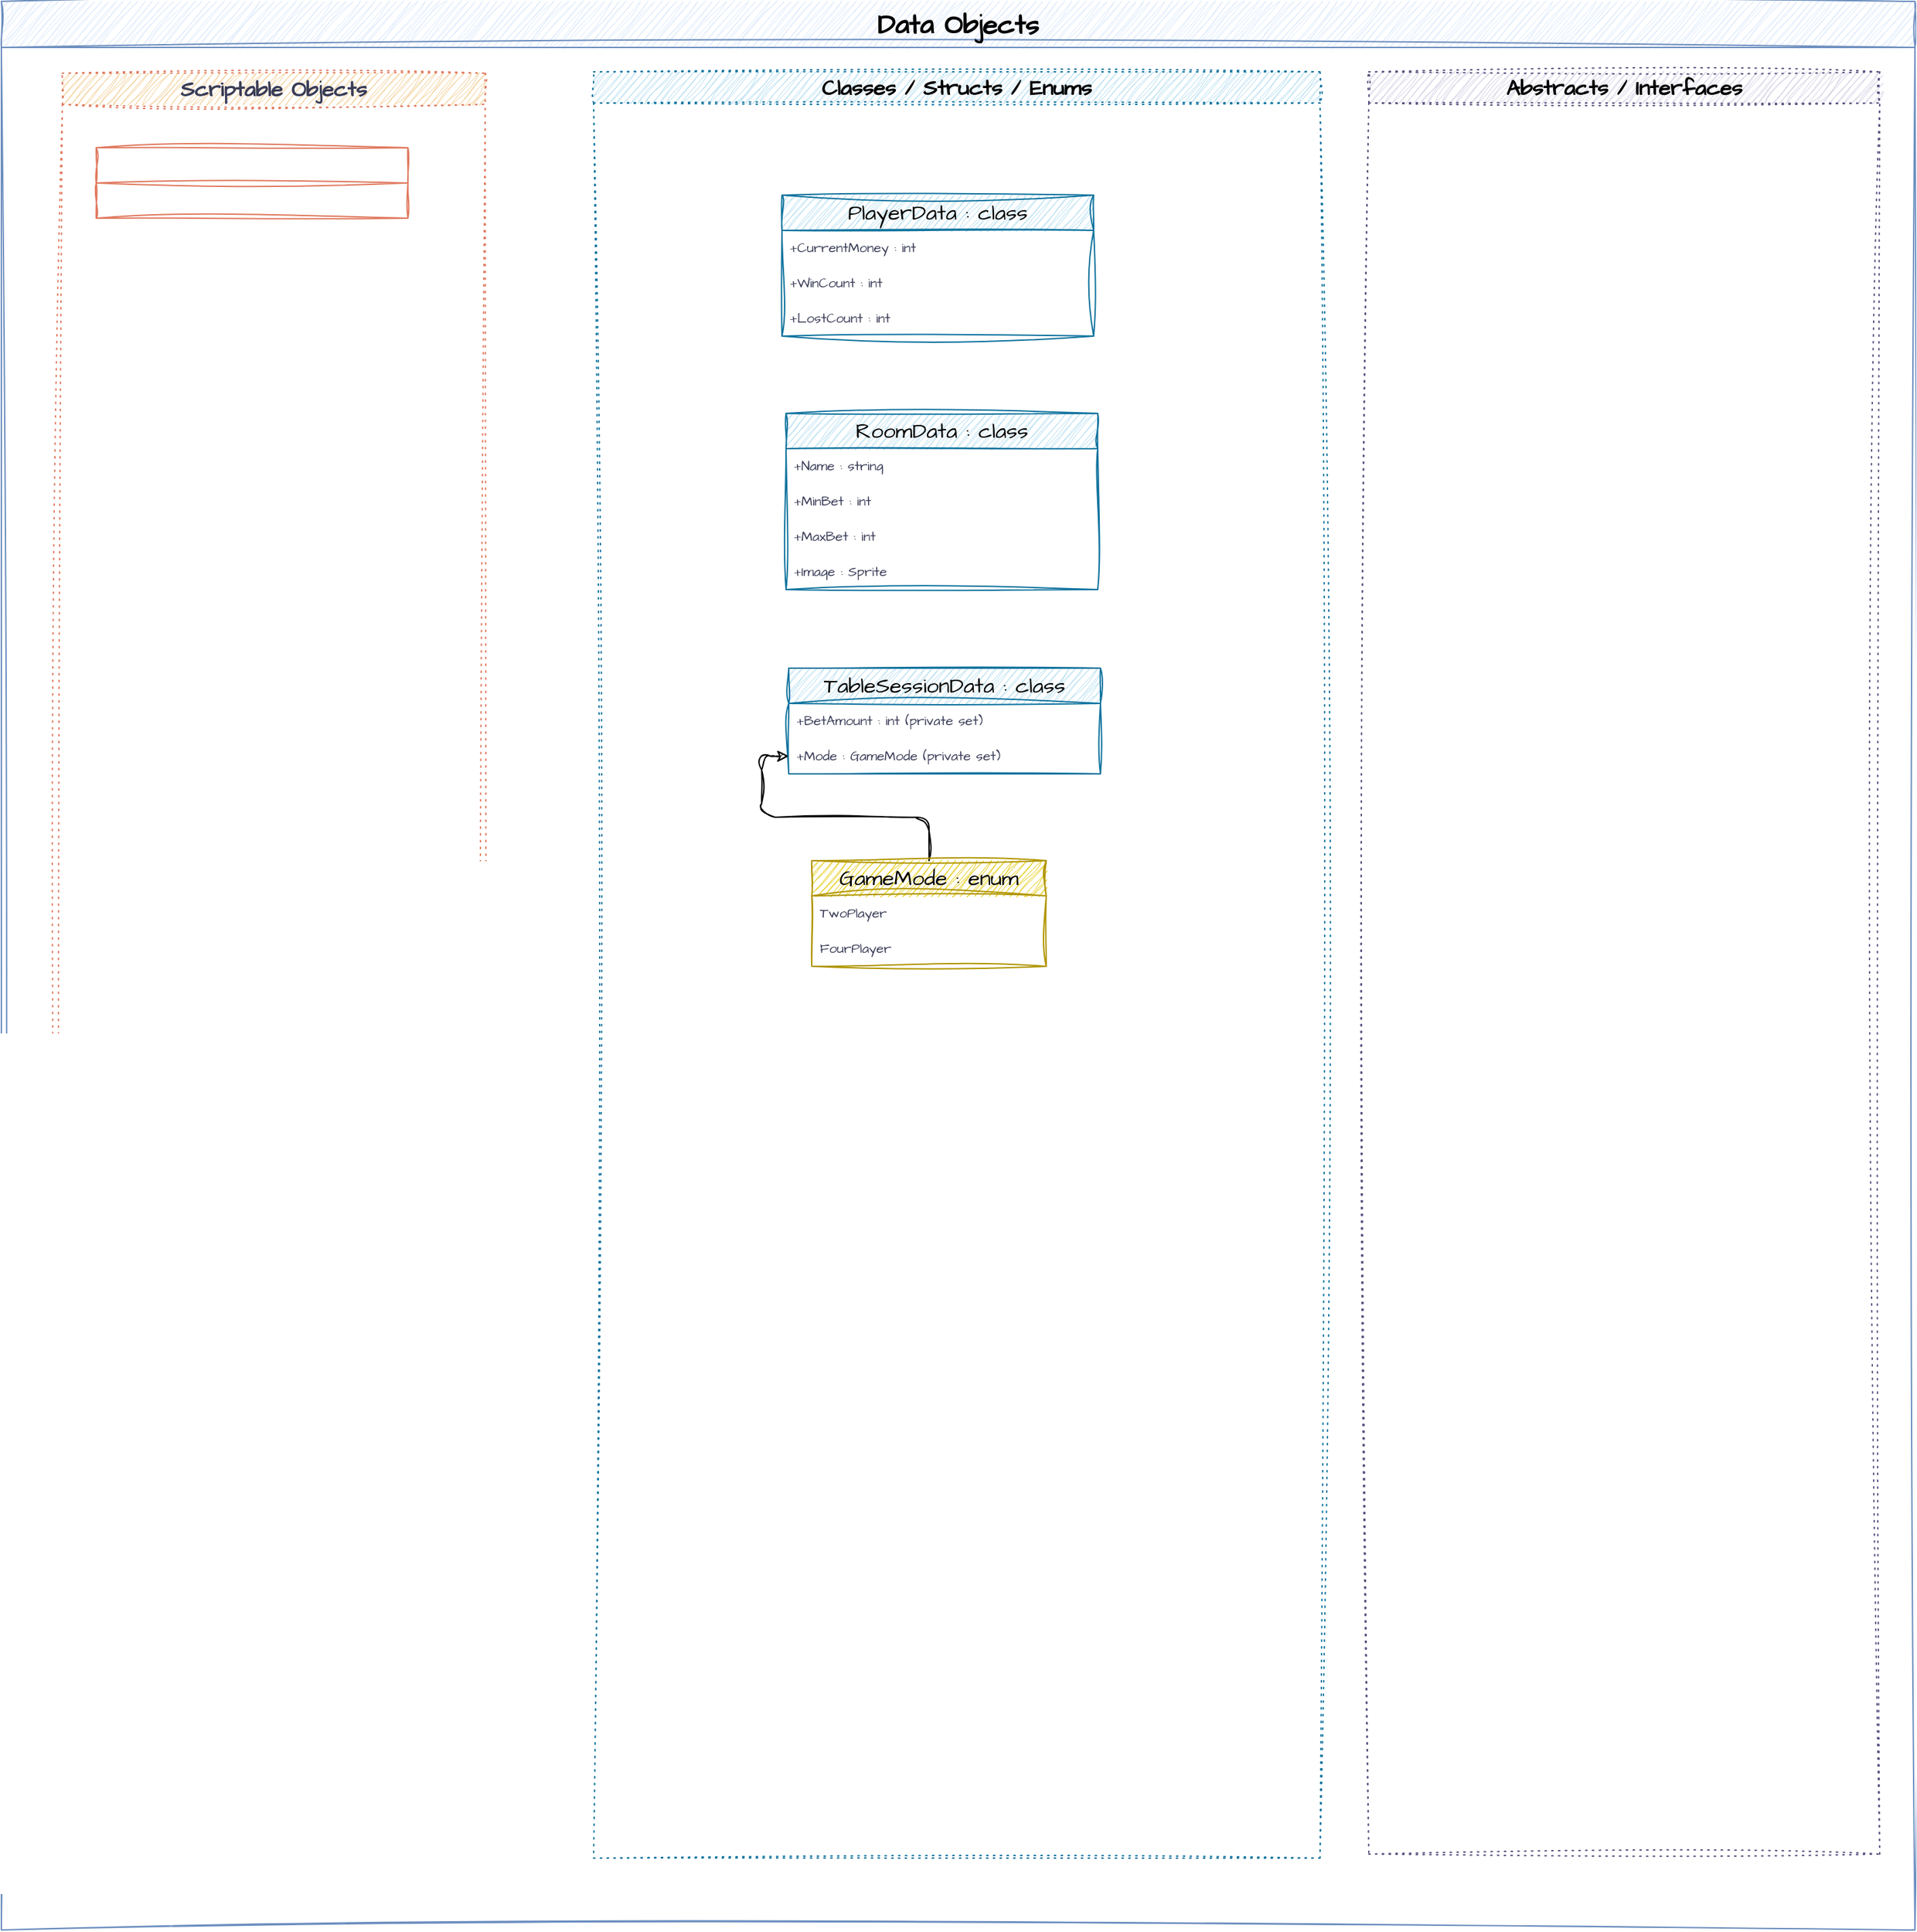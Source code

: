 <mxfile version="26.0.14">
  <diagram id="R2lEEEUBdFMjLlhIrx00" name="Page-1">
    <mxGraphModel dx="1647" dy="859" grid="0" gridSize="10" guides="0" tooltips="1" connect="1" arrows="1" fold="1" page="1" pageScale="1" pageWidth="10000" pageHeight="10000" math="0" shadow="0" extFonts="Permanent Marker^https://fonts.googleapis.com/css?family=Permanent+Marker">
      <root>
        <mxCell id="0" />
        <mxCell id="1" parent="0" />
        <mxCell id="sM5seYUYF9-TsOFURJws-17" value="Data Objects" style="swimlane;whiteSpace=wrap;html=1;sketch=1;hachureGap=4;jiggle=2;curveFitting=1;strokeColor=#6c8ebf;fontFamily=Architects Daughter;fontSource=https%3A%2F%2Ffonts.googleapis.com%2Fcss%3Ffamily%3DArchitects%2BDaughter;fontSize=20;fillColor=#dae8fc;startSize=34;" parent="1" vertex="1">
          <mxGeometry x="149" y="198" width="1412" height="1423" as="geometry" />
        </mxCell>
        <mxCell id="pfoFcTRtM2cgHrAYwK6Y-29" value="Scriptable Objects" style="swimlane;whiteSpace=wrap;html=1;sketch=1;hachureGap=4;jiggle=2;curveFitting=1;strokeColor=#E07A5F;fontFamily=Architects Daughter;fontSource=https%3A%2F%2Ffonts.googleapis.com%2Fcss%3Ffamily%3DArchitects%2BDaughter;fontSize=16;fontColor=#393C56;fillColor=#F2CC8F;labelBackgroundColor=none;dashed=1;dashPattern=1 4;" parent="sM5seYUYF9-TsOFURJws-17" vertex="1">
          <mxGeometry x="45" y="53" width="312" height="1317" as="geometry" />
        </mxCell>
        <mxCell id="o8G2fhGUsHrwVTccI_8I-12" value="&lt;div&gt;&lt;br&gt;&lt;/div&gt;" style="swimlane;fontStyle=0;childLayout=stackLayout;horizontal=1;startSize=26;fillColor=none;horizontalStack=0;resizeParent=1;resizeParentMax=0;resizeLast=0;collapsible=1;marginBottom=0;whiteSpace=wrap;html=1;sketch=1;hachureGap=4;jiggle=2;curveFitting=1;fontFamily=Architects Daughter;fontSource=https%3A%2F%2Ffonts.googleapis.com%2Fcss%3Ffamily%3DArchitects%2BDaughter;fontSize=16;labelBackgroundColor=none;strokeColor=#E07A5F;fontColor=#393C56;" parent="pfoFcTRtM2cgHrAYwK6Y-29" vertex="1">
          <mxGeometry x="25" y="55" width="230" height="52" as="geometry" />
        </mxCell>
        <mxCell id="pfoFcTRtM2cgHrAYwK6Y-30" value="Classes / Structs / Enums" style="swimlane;whiteSpace=wrap;html=1;sketch=1;hachureGap=4;jiggle=2;curveFitting=1;strokeColor=#10739e;fontFamily=Architects Daughter;fontSource=https%3A%2F%2Ffonts.googleapis.com%2Fcss%3Ffamily%3DArchitects%2BDaughter;fontSize=16;fillColor=#b1ddf0;labelBackgroundColor=none;dashed=1;dashPattern=1 4;" parent="sM5seYUYF9-TsOFURJws-17" vertex="1">
          <mxGeometry x="437" y="52" width="536" height="1318" as="geometry" />
        </mxCell>
        <mxCell id="o8G2fhGUsHrwVTccI_8I-22" value="PlayerData : class" style="swimlane;fontStyle=0;childLayout=stackLayout;horizontal=1;startSize=26;horizontalStack=0;resizeParent=1;resizeParentMax=0;resizeLast=0;collapsible=1;marginBottom=0;whiteSpace=wrap;html=1;sketch=1;hachureGap=4;jiggle=2;curveFitting=1;fontFamily=Architects Daughter;fontSource=https%3A%2F%2Ffonts.googleapis.com%2Fcss%3Ffamily%3DArchitects%2BDaughter;fontSize=16;labelBackgroundColor=none;fillColor=#b1ddf0;strokeColor=#10739e;" parent="pfoFcTRtM2cgHrAYwK6Y-30" vertex="1">
          <mxGeometry x="139" y="91" width="230" height="104" as="geometry" />
        </mxCell>
        <mxCell id="o8G2fhGUsHrwVTccI_8I-23" value="+CurrentMoney : int" style="text;strokeColor=none;fillColor=none;align=left;verticalAlign=top;spacingLeft=4;spacingRight=4;overflow=hidden;rotatable=0;points=[[0,0.5],[1,0.5]];portConstraint=eastwest;whiteSpace=wrap;html=1;fontSize=10;fontFamily=Architects Daughter;labelBackgroundColor=none;fontColor=#393C56;sketch=1;curveFitting=1;jiggle=2;" parent="o8G2fhGUsHrwVTccI_8I-22" vertex="1">
          <mxGeometry y="26" width="230" height="26" as="geometry" />
        </mxCell>
        <mxCell id="o8G2fhGUsHrwVTccI_8I-24" value="+WinCount : int" style="text;strokeColor=none;fillColor=none;align=left;verticalAlign=top;spacingLeft=4;spacingRight=4;overflow=hidden;rotatable=0;points=[[0,0.5],[1,0.5]];portConstraint=eastwest;whiteSpace=wrap;html=1;fontSize=10;fontFamily=Architects Daughter;labelBackgroundColor=none;fontColor=#393C56;sketch=1;curveFitting=1;jiggle=2;" parent="o8G2fhGUsHrwVTccI_8I-22" vertex="1">
          <mxGeometry y="52" width="230" height="26" as="geometry" />
        </mxCell>
        <mxCell id="fnVRuLAe4SJystARj5R5-4" value="+LostCount : int" style="text;strokeColor=none;fillColor=none;align=left;verticalAlign=top;spacingLeft=4;spacingRight=4;overflow=hidden;rotatable=0;points=[[0,0.5],[1,0.5]];portConstraint=eastwest;whiteSpace=wrap;html=1;fontSize=10;fontFamily=Architects Daughter;labelBackgroundColor=none;fontColor=#393C56;sketch=1;curveFitting=1;jiggle=2;" vertex="1" parent="o8G2fhGUsHrwVTccI_8I-22">
          <mxGeometry y="78" width="230" height="26" as="geometry" />
        </mxCell>
        <mxCell id="o8G2fhGUsHrwVTccI_8I-30" style="edgeStyle=orthogonalEdgeStyle;rounded=0;sketch=1;hachureGap=4;jiggle=2;curveFitting=1;orthogonalLoop=1;jettySize=auto;html=1;exitX=1;exitY=0.5;exitDx=0;exitDy=0;fontFamily=Architects Daughter;fontSource=https%3A%2F%2Ffonts.googleapis.com%2Fcss%3Ffamily%3DArchitects%2BDaughter;fontSize=16;entryX=0.522;entryY=-0.023;entryDx=0;entryDy=0;entryPerimeter=0;labelBackgroundColor=none;strokeColor=none;fontColor=default;" parent="pfoFcTRtM2cgHrAYwK6Y-30" source="o8G2fhGUsHrwVTccI_8I-24" edge="1">
          <mxGeometry relative="1" as="geometry">
            <mxPoint x="164.06" y="292.804" as="targetPoint" />
          </mxGeometry>
        </mxCell>
        <mxCell id="fnVRuLAe4SJystARj5R5-5" value="RoomData&amp;nbsp;: class" style="swimlane;fontStyle=0;childLayout=stackLayout;horizontal=1;startSize=26;horizontalStack=0;resizeParent=1;resizeParentMax=0;resizeLast=0;collapsible=1;marginBottom=0;whiteSpace=wrap;html=1;sketch=1;hachureGap=4;jiggle=2;curveFitting=1;fontFamily=Architects Daughter;fontSource=https%3A%2F%2Ffonts.googleapis.com%2Fcss%3Ffamily%3DArchitects%2BDaughter;fontSize=16;labelBackgroundColor=none;fillColor=#b1ddf0;strokeColor=#10739e;" vertex="1" parent="pfoFcTRtM2cgHrAYwK6Y-30">
          <mxGeometry x="142" y="252" width="230" height="130" as="geometry" />
        </mxCell>
        <mxCell id="fnVRuLAe4SJystARj5R5-6" value="+Name : string&lt;span style=&quot;white-space: pre;&quot;&gt;&#x9;&lt;/span&gt;" style="text;strokeColor=none;fillColor=none;align=left;verticalAlign=top;spacingLeft=4;spacingRight=4;overflow=hidden;rotatable=0;points=[[0,0.5],[1,0.5]];portConstraint=eastwest;whiteSpace=wrap;html=1;fontSize=10;fontFamily=Architects Daughter;labelBackgroundColor=none;fontColor=#393C56;sketch=1;curveFitting=1;jiggle=2;" vertex="1" parent="fnVRuLAe4SJystARj5R5-5">
          <mxGeometry y="26" width="230" height="26" as="geometry" />
        </mxCell>
        <mxCell id="fnVRuLAe4SJystARj5R5-7" value="+MinBet : int" style="text;strokeColor=none;fillColor=none;align=left;verticalAlign=top;spacingLeft=4;spacingRight=4;overflow=hidden;rotatable=0;points=[[0,0.5],[1,0.5]];portConstraint=eastwest;whiteSpace=wrap;html=1;fontSize=10;fontFamily=Architects Daughter;labelBackgroundColor=none;fontColor=#393C56;sketch=1;curveFitting=1;jiggle=2;" vertex="1" parent="fnVRuLAe4SJystARj5R5-5">
          <mxGeometry y="52" width="230" height="26" as="geometry" />
        </mxCell>
        <mxCell id="fnVRuLAe4SJystARj5R5-8" value="+MaxBet : int" style="text;strokeColor=none;fillColor=none;align=left;verticalAlign=top;spacingLeft=4;spacingRight=4;overflow=hidden;rotatable=0;points=[[0,0.5],[1,0.5]];portConstraint=eastwest;whiteSpace=wrap;html=1;fontSize=10;fontFamily=Architects Daughter;labelBackgroundColor=none;fontColor=#393C56;sketch=1;curveFitting=1;jiggle=2;" vertex="1" parent="fnVRuLAe4SJystARj5R5-5">
          <mxGeometry y="78" width="230" height="26" as="geometry" />
        </mxCell>
        <mxCell id="fnVRuLAe4SJystARj5R5-9" value="+Image : Sprite" style="text;strokeColor=none;fillColor=none;align=left;verticalAlign=top;spacingLeft=4;spacingRight=4;overflow=hidden;rotatable=0;points=[[0,0.5],[1,0.5]];portConstraint=eastwest;whiteSpace=wrap;html=1;fontSize=10;fontFamily=Architects Daughter;labelBackgroundColor=none;fontColor=#393C56;sketch=1;curveFitting=1;jiggle=2;" vertex="1" parent="fnVRuLAe4SJystARj5R5-5">
          <mxGeometry y="104" width="230" height="26" as="geometry" />
        </mxCell>
        <mxCell id="fnVRuLAe4SJystARj5R5-10" value="TableSessionData&amp;nbsp;: class" style="swimlane;fontStyle=0;childLayout=stackLayout;horizontal=1;startSize=26;horizontalStack=0;resizeParent=1;resizeParentMax=0;resizeLast=0;collapsible=1;marginBottom=0;whiteSpace=wrap;html=1;sketch=1;hachureGap=4;jiggle=2;curveFitting=1;fontFamily=Architects Daughter;fontSource=https%3A%2F%2Ffonts.googleapis.com%2Fcss%3Ffamily%3DArchitects%2BDaughter;fontSize=16;labelBackgroundColor=none;fillColor=#b1ddf0;strokeColor=#10739e;" vertex="1" parent="pfoFcTRtM2cgHrAYwK6Y-30">
          <mxGeometry x="144" y="440" width="230" height="78" as="geometry" />
        </mxCell>
        <mxCell id="fnVRuLAe4SJystARj5R5-11" value="+BetAmount : int (private set)" style="text;strokeColor=none;fillColor=none;align=left;verticalAlign=top;spacingLeft=4;spacingRight=4;overflow=hidden;rotatable=0;points=[[0,0.5],[1,0.5]];portConstraint=eastwest;whiteSpace=wrap;html=1;fontSize=10;fontFamily=Architects Daughter;labelBackgroundColor=none;fontColor=#393C56;sketch=1;curveFitting=1;jiggle=2;" vertex="1" parent="fnVRuLAe4SJystARj5R5-10">
          <mxGeometry y="26" width="230" height="26" as="geometry" />
        </mxCell>
        <mxCell id="fnVRuLAe4SJystARj5R5-12" value="+Mode : GameMode (private set)" style="text;strokeColor=none;fillColor=none;align=left;verticalAlign=top;spacingLeft=4;spacingRight=4;overflow=hidden;rotatable=0;points=[[0,0.5],[1,0.5]];portConstraint=eastwest;whiteSpace=wrap;html=1;fontSize=10;fontFamily=Architects Daughter;labelBackgroundColor=none;fontColor=#393C56;sketch=1;curveFitting=1;jiggle=2;" vertex="1" parent="fnVRuLAe4SJystARj5R5-10">
          <mxGeometry y="52" width="230" height="26" as="geometry" />
        </mxCell>
        <mxCell id="fnVRuLAe4SJystARj5R5-18" style="edgeStyle=orthogonalEdgeStyle;rounded=1;orthogonalLoop=1;jettySize=auto;html=1;curved=0;sketch=1;curveFitting=1;jiggle=2;" edge="1" parent="pfoFcTRtM2cgHrAYwK6Y-30" source="fnVRuLAe4SJystARj5R5-15" target="fnVRuLAe4SJystARj5R5-12">
          <mxGeometry relative="1" as="geometry" />
        </mxCell>
        <mxCell id="fnVRuLAe4SJystARj5R5-15" value="GameMode : enum" style="swimlane;fontStyle=0;childLayout=stackLayout;horizontal=1;startSize=26;horizontalStack=0;resizeParent=1;resizeParentMax=0;resizeLast=0;collapsible=1;marginBottom=0;whiteSpace=wrap;html=1;sketch=1;hachureGap=4;jiggle=2;curveFitting=1;fontFamily=Architects Daughter;fontSource=https%3A%2F%2Ffonts.googleapis.com%2Fcss%3Ffamily%3DArchitects%2BDaughter;fontSize=16;labelBackgroundColor=none;fillColor=#e3c800;fontColor=#000000;strokeColor=#B09500;" vertex="1" parent="pfoFcTRtM2cgHrAYwK6Y-30">
          <mxGeometry x="161" y="582" width="173" height="78" as="geometry" />
        </mxCell>
        <mxCell id="fnVRuLAe4SJystARj5R5-16" value="TwoPlayer" style="text;strokeColor=none;fillColor=none;align=left;verticalAlign=top;spacingLeft=4;spacingRight=4;overflow=hidden;rotatable=0;points=[[0,0.5],[1,0.5]];portConstraint=eastwest;whiteSpace=wrap;html=1;fontSize=10;fontFamily=Architects Daughter;labelBackgroundColor=none;fontColor=#393C56;sketch=1;curveFitting=1;jiggle=2;" vertex="1" parent="fnVRuLAe4SJystARj5R5-15">
          <mxGeometry y="26" width="173" height="26" as="geometry" />
        </mxCell>
        <mxCell id="fnVRuLAe4SJystARj5R5-17" value="FourPlayer" style="text;strokeColor=none;fillColor=none;align=left;verticalAlign=top;spacingLeft=4;spacingRight=4;overflow=hidden;rotatable=0;points=[[0,0.5],[1,0.5]];portConstraint=eastwest;whiteSpace=wrap;html=1;fontSize=10;fontFamily=Architects Daughter;labelBackgroundColor=none;fontColor=#393C56;sketch=1;curveFitting=1;jiggle=2;" vertex="1" parent="fnVRuLAe4SJystARj5R5-15">
          <mxGeometry y="52" width="173" height="26" as="geometry" />
        </mxCell>
        <mxCell id="6UFjZa_Qjo73gYVkkpTL-10" value="Abstracts / Interfaces" style="swimlane;whiteSpace=wrap;html=1;sketch=1;hachureGap=4;jiggle=2;curveFitting=1;fontFamily=Architects Daughter;fontSource=https%3A%2F%2Ffonts.googleapis.com%2Fcss%3Ffamily%3DArchitects%2BDaughter;fontSize=16;fillColor=#d0cee2;labelBackgroundColor=none;dashed=1;dashPattern=1 4;strokeColor=#56517e;" parent="sM5seYUYF9-TsOFURJws-17" vertex="1">
          <mxGeometry x="1009" y="52" width="377" height="1315" as="geometry" />
        </mxCell>
      </root>
    </mxGraphModel>
  </diagram>
</mxfile>
